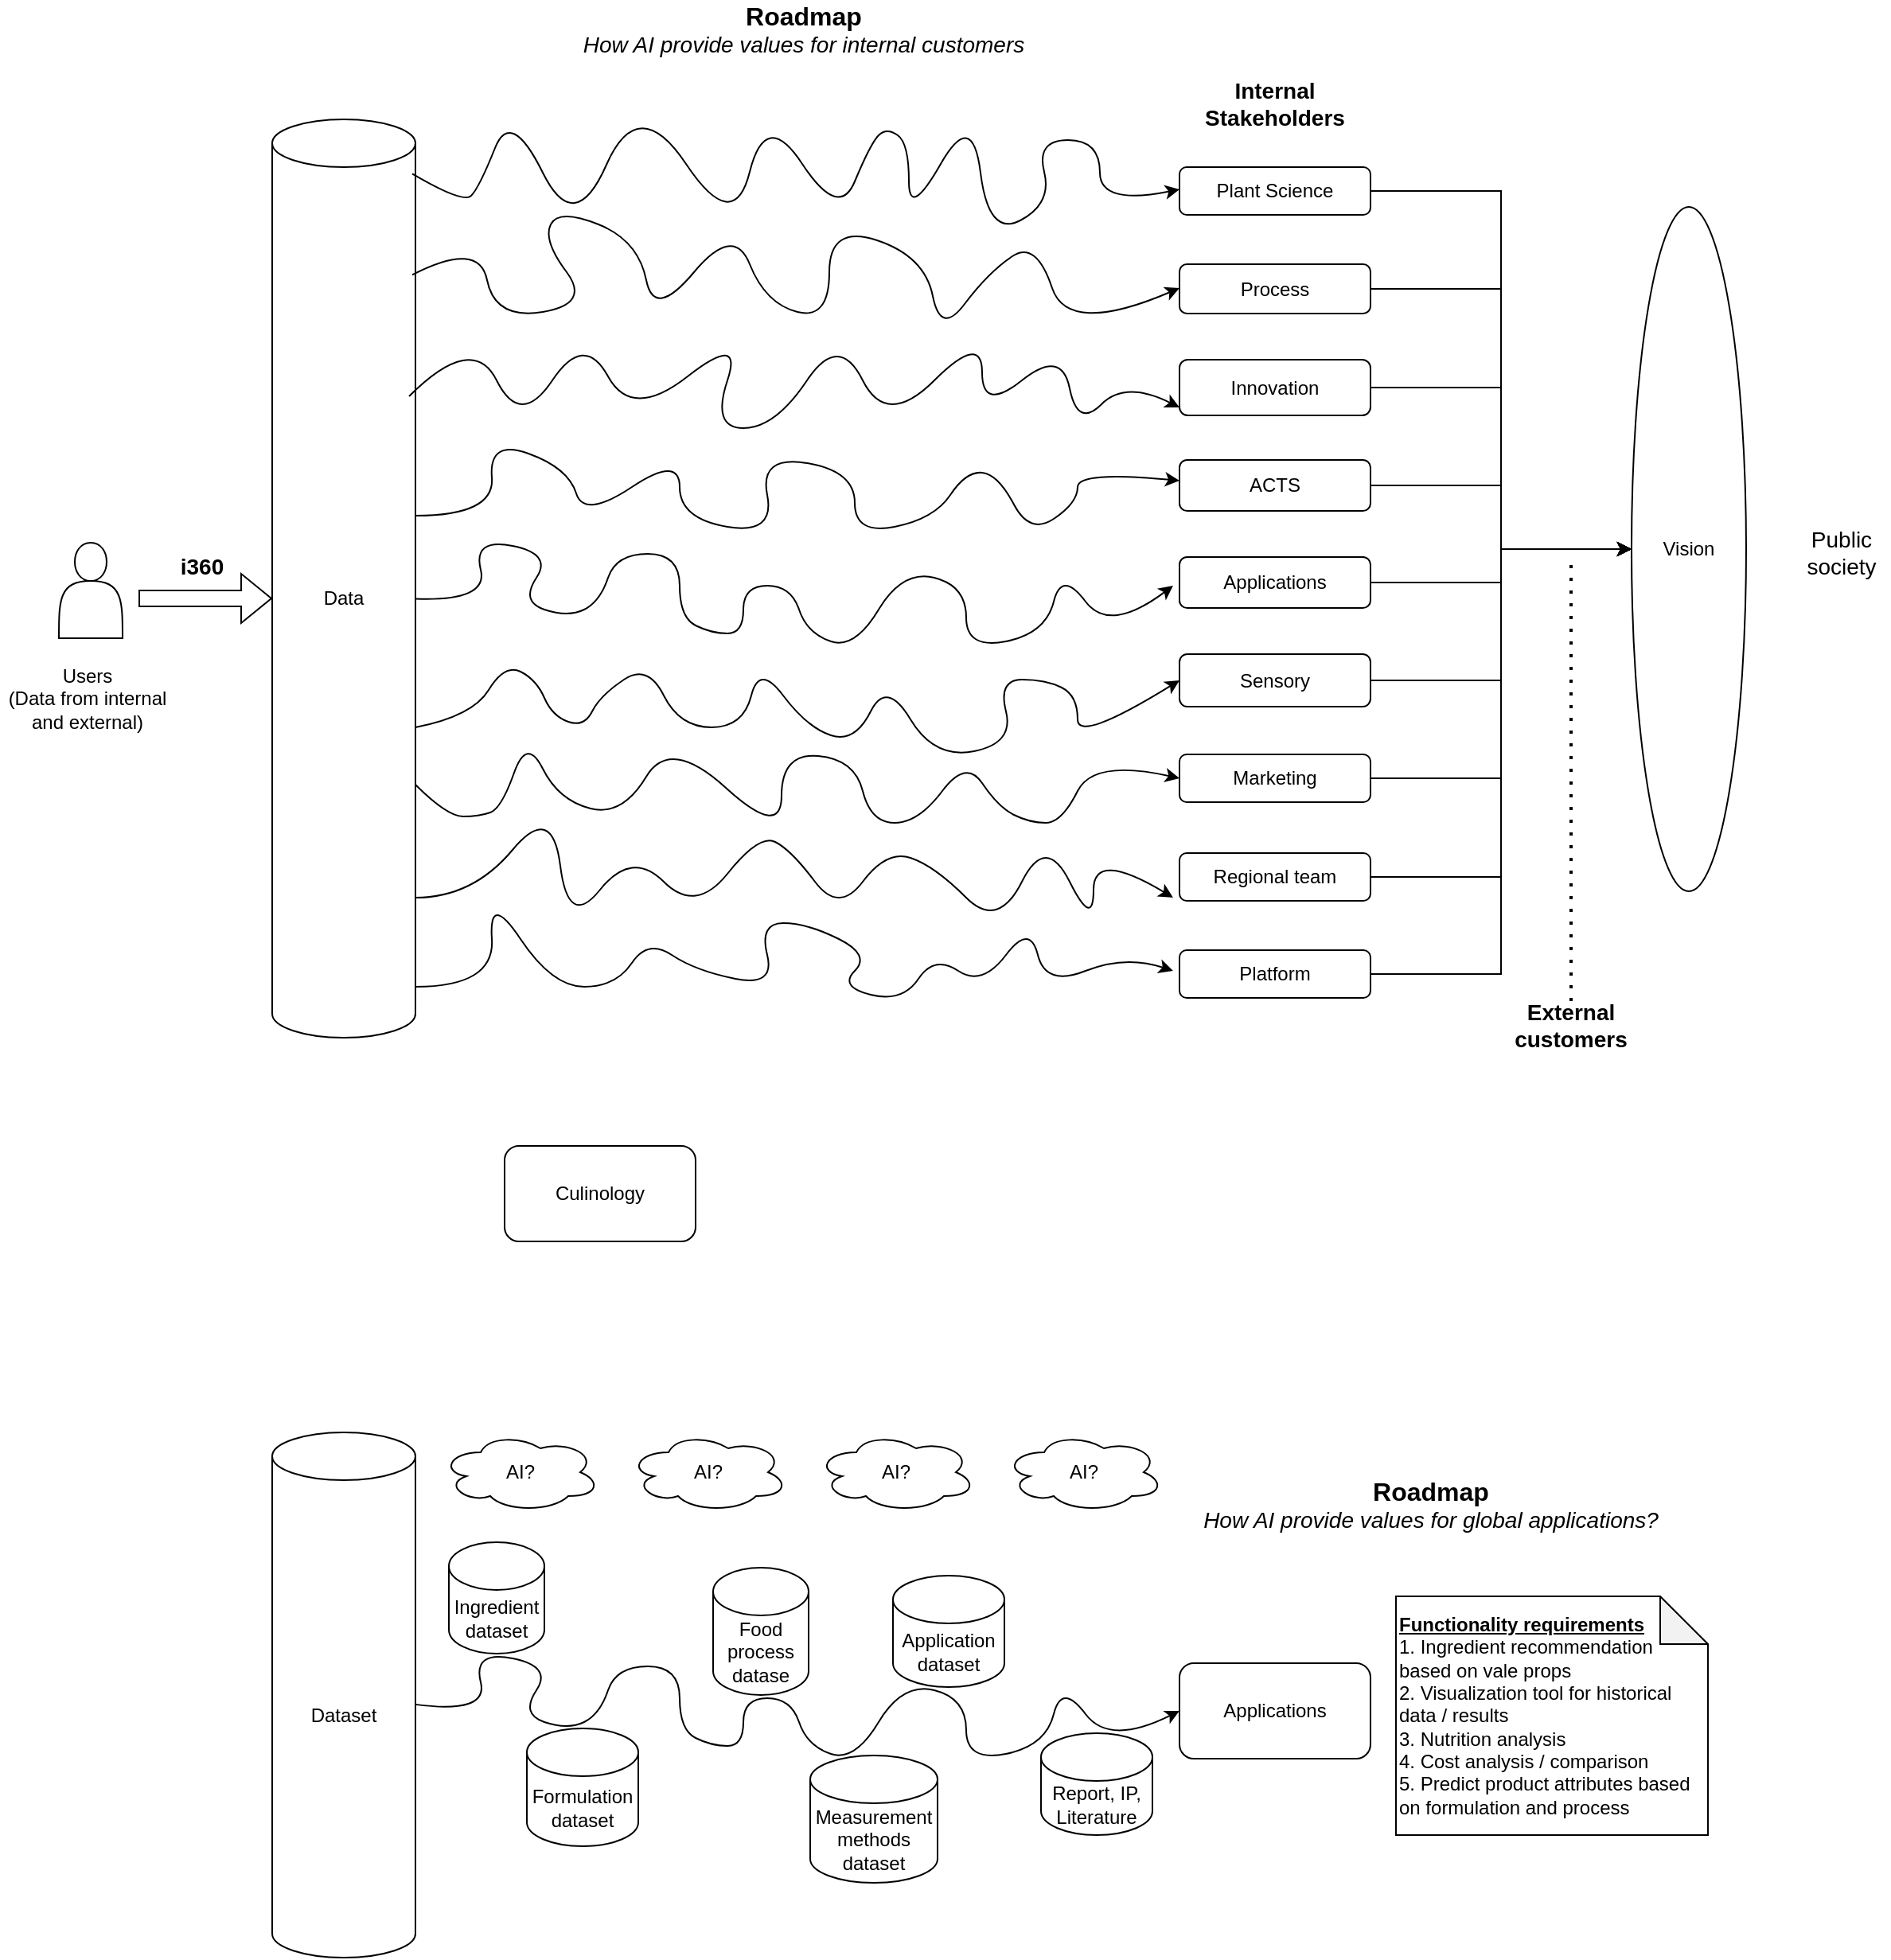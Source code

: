 <mxfile version="21.6.2" type="github">
  <diagram name="Page-1" id="y37hcGOAysiVECTbvipY">
    <mxGraphModel dx="1114" dy="584" grid="1" gridSize="10" guides="1" tooltips="1" connect="1" arrows="1" fold="1" page="1" pageScale="1" pageWidth="850" pageHeight="1100" math="0" shadow="0">
      <root>
        <mxCell id="0" />
        <mxCell id="1" parent="0" />
        <mxCell id="wSZy5F7mG4aMIDZkvXDz-1" value="Data" style="shape=cylinder3;whiteSpace=wrap;html=1;boundedLbl=1;backgroundOutline=1;size=15;" parent="1" vertex="1">
          <mxGeometry x="184" y="125" width="90" height="577" as="geometry" />
        </mxCell>
        <mxCell id="wSZy5F7mG4aMIDZkvXDz-2" value="" style="curved=1;endArrow=classic;html=1;rounded=0;exitX=0.978;exitY=0.085;exitDx=0;exitDy=0;exitPerimeter=0;" parent="1" edge="1">
          <mxGeometry width="50" height="50" relative="1" as="geometry">
            <mxPoint x="272.02" y="159.195" as="sourcePoint" />
            <mxPoint x="754" y="169" as="targetPoint" />
            <Array as="points">
              <mxPoint x="304" y="178" />
              <mxPoint x="314" y="168" />
              <mxPoint x="334" y="118" />
              <mxPoint x="374" y="199" />
              <mxPoint x="414" y="108" />
              <mxPoint x="474" y="198" />
              <mxPoint x="494" y="118" />
              <mxPoint x="540" y="188" />
              <mxPoint x="560" y="140" />
              <mxPoint x="570" y="130" />
              <mxPoint x="584" y="140" />
              <mxPoint x="584" y="188" />
              <mxPoint x="624" y="118" />
              <mxPoint x="634" y="199" />
              <mxPoint x="674" y="178" />
              <mxPoint x="664" y="138" />
              <mxPoint x="704" y="138" />
              <mxPoint x="704" y="179" />
            </Array>
          </mxGeometry>
        </mxCell>
        <mxCell id="ZBTB8CKhmBE57qCtS8AL-7" style="edgeStyle=orthogonalEdgeStyle;rounded=0;orthogonalLoop=1;jettySize=auto;html=1;entryX=0;entryY=0.5;entryDx=0;entryDy=0;" edge="1" parent="1" source="wSZy5F7mG4aMIDZkvXDz-3" target="wSZy5F7mG4aMIDZkvXDz-4">
          <mxGeometry relative="1" as="geometry" />
        </mxCell>
        <mxCell id="wSZy5F7mG4aMIDZkvXDz-3" value="Plant Science" style="rounded=1;whiteSpace=wrap;html=1;" parent="1" vertex="1">
          <mxGeometry x="754" y="155" width="120" height="30" as="geometry" />
        </mxCell>
        <mxCell id="wSZy5F7mG4aMIDZkvXDz-4" value="Vision" style="ellipse;whiteSpace=wrap;html=1;" parent="1" vertex="1">
          <mxGeometry x="1038" y="180" width="72" height="430" as="geometry" />
        </mxCell>
        <mxCell id="wSZy5F7mG4aMIDZkvXDz-6" value="" style="curved=1;endArrow=classic;html=1;rounded=0;exitX=0.978;exitY=0.253;exitDx=0;exitDy=0;exitPerimeter=0;" parent="1" edge="1">
          <mxGeometry width="50" height="50" relative="1" as="geometry">
            <mxPoint x="272.02" y="222.68" as="sourcePoint" />
            <mxPoint x="754" y="231" as="targetPoint" />
            <Array as="points">
              <mxPoint x="314" y="201" />
              <mxPoint x="324" y="251" />
              <mxPoint x="384" y="241" />
              <mxPoint x="354" y="201" />
              <mxPoint x="364" y="181" />
              <mxPoint x="414" y="201" />
              <mxPoint x="424" y="251" />
              <mxPoint x="474" y="191" />
              <mxPoint x="494" y="241" />
              <mxPoint x="534" y="251" />
              <mxPoint x="534" y="191" />
              <mxPoint x="594" y="211" />
              <mxPoint x="604" y="261" />
              <mxPoint x="634" y="221" />
              <mxPoint x="664" y="201" />
              <mxPoint x="684" y="261" />
            </Array>
          </mxGeometry>
        </mxCell>
        <mxCell id="ZBTB8CKhmBE57qCtS8AL-8" style="edgeStyle=orthogonalEdgeStyle;rounded=0;orthogonalLoop=1;jettySize=auto;html=1;entryX=0;entryY=0.5;entryDx=0;entryDy=0;" edge="1" parent="1" source="wSZy5F7mG4aMIDZkvXDz-7" target="wSZy5F7mG4aMIDZkvXDz-4">
          <mxGeometry relative="1" as="geometry" />
        </mxCell>
        <mxCell id="wSZy5F7mG4aMIDZkvXDz-7" value="Process" style="rounded=1;whiteSpace=wrap;html=1;" parent="1" vertex="1">
          <mxGeometry x="754" y="216" width="120" height="31" as="geometry" />
        </mxCell>
        <mxCell id="ZBTB8CKhmBE57qCtS8AL-12" style="edgeStyle=orthogonalEdgeStyle;rounded=0;orthogonalLoop=1;jettySize=auto;html=1;entryX=0;entryY=0.5;entryDx=0;entryDy=0;" edge="1" parent="1" source="wSZy5F7mG4aMIDZkvXDz-8" target="wSZy5F7mG4aMIDZkvXDz-4">
          <mxGeometry relative="1" as="geometry" />
        </mxCell>
        <mxCell id="wSZy5F7mG4aMIDZkvXDz-8" value="ACTS" style="rounded=1;whiteSpace=wrap;html=1;" parent="1" vertex="1">
          <mxGeometry x="754" y="339" width="120" height="32" as="geometry" />
        </mxCell>
        <mxCell id="ZBTB8CKhmBE57qCtS8AL-13" style="edgeStyle=orthogonalEdgeStyle;rounded=0;orthogonalLoop=1;jettySize=auto;html=1;entryX=0;entryY=0.5;entryDx=0;entryDy=0;" edge="1" parent="1" source="wSZy5F7mG4aMIDZkvXDz-9" target="wSZy5F7mG4aMIDZkvXDz-4">
          <mxGeometry relative="1" as="geometry" />
        </mxCell>
        <mxCell id="wSZy5F7mG4aMIDZkvXDz-9" value="Applications" style="rounded=1;whiteSpace=wrap;html=1;" parent="1" vertex="1">
          <mxGeometry x="754" y="400" width="120" height="32" as="geometry" />
        </mxCell>
        <mxCell id="ZBTB8CKhmBE57qCtS8AL-14" style="edgeStyle=orthogonalEdgeStyle;rounded=0;orthogonalLoop=1;jettySize=auto;html=1;entryX=0;entryY=0.5;entryDx=0;entryDy=0;" edge="1" parent="1" source="wSZy5F7mG4aMIDZkvXDz-10" target="wSZy5F7mG4aMIDZkvXDz-4">
          <mxGeometry relative="1" as="geometry" />
        </mxCell>
        <mxCell id="wSZy5F7mG4aMIDZkvXDz-10" value="Sensory" style="rounded=1;whiteSpace=wrap;html=1;" parent="1" vertex="1">
          <mxGeometry x="754" y="461" width="120" height="33" as="geometry" />
        </mxCell>
        <mxCell id="wSZy5F7mG4aMIDZkvXDz-12" value="Internal Stakeholders" style="text;html=1;strokeColor=none;fillColor=none;align=center;verticalAlign=middle;whiteSpace=wrap;rounded=0;fontSize=14;fontStyle=1" parent="1" vertex="1">
          <mxGeometry x="784" y="100" width="60" height="30" as="geometry" />
        </mxCell>
        <mxCell id="wSZy5F7mG4aMIDZkvXDz-13" value="i360" style="text;html=1;strokeColor=none;fillColor=none;align=center;verticalAlign=middle;whiteSpace=wrap;rounded=0;fontSize=14;fontStyle=1" parent="1" vertex="1">
          <mxGeometry x="110" y="391" width="60" height="30" as="geometry" />
        </mxCell>
        <mxCell id="wSZy5F7mG4aMIDZkvXDz-14" value="" style="shape=flexArrow;endArrow=classic;html=1;rounded=0;" parent="1" edge="1">
          <mxGeometry width="50" height="50" relative="1" as="geometry">
            <mxPoint x="100" y="426" as="sourcePoint" />
            <mxPoint x="184" y="426" as="targetPoint" />
          </mxGeometry>
        </mxCell>
        <mxCell id="wSZy5F7mG4aMIDZkvXDz-20" value="External customers" style="text;html=1;strokeColor=none;fillColor=none;align=center;verticalAlign=middle;whiteSpace=wrap;rounded=0;fontSize=14;fontStyle=1" parent="1" vertex="1">
          <mxGeometry x="970" y="679" width="60" height="30" as="geometry" />
        </mxCell>
        <mxCell id="ZBTB8CKhmBE57qCtS8AL-15" style="edgeStyle=orthogonalEdgeStyle;rounded=0;orthogonalLoop=1;jettySize=auto;html=1;entryX=0;entryY=0.5;entryDx=0;entryDy=0;" edge="1" parent="1" source="wSZy5F7mG4aMIDZkvXDz-21" target="wSZy5F7mG4aMIDZkvXDz-4">
          <mxGeometry relative="1" as="geometry" />
        </mxCell>
        <mxCell id="wSZy5F7mG4aMIDZkvXDz-21" value="Marketing" style="rounded=1;whiteSpace=wrap;html=1;" parent="1" vertex="1">
          <mxGeometry x="754" y="524" width="120" height="30" as="geometry" />
        </mxCell>
        <mxCell id="ZBTB8CKhmBE57qCtS8AL-11" style="edgeStyle=orthogonalEdgeStyle;rounded=0;orthogonalLoop=1;jettySize=auto;html=1;" edge="1" parent="1" source="wSZy5F7mG4aMIDZkvXDz-22" target="wSZy5F7mG4aMIDZkvXDz-4">
          <mxGeometry relative="1" as="geometry" />
        </mxCell>
        <mxCell id="wSZy5F7mG4aMIDZkvXDz-22" value="Innovation" style="rounded=1;whiteSpace=wrap;html=1;" parent="1" vertex="1">
          <mxGeometry x="754" y="276" width="120" height="35" as="geometry" />
        </mxCell>
        <mxCell id="wSZy5F7mG4aMIDZkvXDz-23" value="" style="curved=1;endArrow=classic;html=1;rounded=0;entryX=0;entryY=0.5;entryDx=0;entryDy=0;" parent="1" edge="1">
          <mxGeometry width="50" height="50" relative="1" as="geometry">
            <mxPoint x="270" y="299" as="sourcePoint" />
            <mxPoint x="754" y="306" as="targetPoint" />
            <Array as="points">
              <mxPoint x="310" y="259" />
              <mxPoint x="340" y="319" />
              <mxPoint x="380" y="259" />
              <mxPoint x="410" y="314" />
              <mxPoint x="480" y="259" />
              <mxPoint x="460" y="319" />
              <mxPoint x="500" y="319" />
              <mxPoint x="540" y="259" />
              <mxPoint x="570" y="319" />
              <mxPoint x="630" y="259" />
              <mxPoint x="630" y="309" />
              <mxPoint x="680" y="269" />
              <mxPoint x="690" y="319" />
              <mxPoint x="720" y="289" />
            </Array>
          </mxGeometry>
        </mxCell>
        <mxCell id="wSZy5F7mG4aMIDZkvXDz-24" value="&lt;font style=&quot;font-size: 16px;&quot;&gt;Roadmap&lt;/font&gt;&lt;br&gt;&lt;span style=&quot;font-weight: normal;&quot;&gt;&lt;i&gt;How AI provide values for internal customers&lt;/i&gt;&lt;/span&gt;" style="text;html=1;strokeColor=none;fillColor=none;align=center;verticalAlign=middle;whiteSpace=wrap;rounded=0;fontStyle=1;fontSize=14;" parent="1" vertex="1">
          <mxGeometry x="343" y="53" width="350" height="30" as="geometry" />
        </mxCell>
        <mxCell id="wSZy5F7mG4aMIDZkvXDz-25" value="" style="shape=actor;whiteSpace=wrap;html=1;" parent="1" vertex="1">
          <mxGeometry x="50" y="391" width="40" height="60" as="geometry" />
        </mxCell>
        <mxCell id="wSZy5F7mG4aMIDZkvXDz-26" value="Users&lt;br&gt;(Data from internal and external)" style="text;html=1;strokeColor=none;fillColor=none;align=center;verticalAlign=middle;whiteSpace=wrap;rounded=0;" parent="1" vertex="1">
          <mxGeometry x="13" y="474" width="110" height="30" as="geometry" />
        </mxCell>
        <mxCell id="wSZy5F7mG4aMIDZkvXDz-27" value="" style="curved=1;endArrow=classic;html=1;rounded=0;" parent="1" edge="1">
          <mxGeometry width="50" height="50" relative="1" as="geometry">
            <mxPoint x="274" y="426.231" as="sourcePoint" />
            <mxPoint x="750" y="418" as="targetPoint" />
            <Array as="points">
              <mxPoint x="320" y="428" />
              <mxPoint x="310" y="388" />
              <mxPoint x="360" y="398" />
              <mxPoint x="340" y="428" />
              <mxPoint x="370" y="438" />
              <mxPoint x="390" y="428" />
              <mxPoint x="400" y="398" />
              <mxPoint x="440" y="398" />
              <mxPoint x="440" y="438" />
              <mxPoint x="460" y="448" />
              <mxPoint x="480" y="448" />
              <mxPoint x="480" y="418" />
              <mxPoint x="510" y="418" />
              <mxPoint x="520" y="448" />
              <mxPoint x="550" y="458" />
              <mxPoint x="580" y="408" />
              <mxPoint x="620" y="418" />
              <mxPoint x="620" y="458" />
              <mxPoint x="670" y="448" />
              <mxPoint x="680" y="408" />
              <mxPoint x="710" y="448" />
            </Array>
          </mxGeometry>
        </mxCell>
        <mxCell id="wSZy5F7mG4aMIDZkvXDz-28" value="" style="curved=1;endArrow=classic;html=1;rounded=0;entryX=0;entryY=0.5;entryDx=0;entryDy=0;" parent="1" target="wSZy5F7mG4aMIDZkvXDz-10" edge="1">
          <mxGeometry width="50" height="50" relative="1" as="geometry">
            <mxPoint x="274" y="507" as="sourcePoint" />
            <mxPoint x="750" y="484" as="targetPoint" />
            <Array as="points">
              <mxPoint x="310" y="500" />
              <mxPoint x="330" y="467" />
              <mxPoint x="350" y="477" />
              <mxPoint x="360" y="500" />
              <mxPoint x="380" y="507" />
              <mxPoint x="390" y="487" />
              <mxPoint x="420" y="467" />
              <mxPoint x="440" y="507" />
              <mxPoint x="480" y="507" />
              <mxPoint x="490" y="467" />
              <mxPoint x="520" y="507" />
              <mxPoint x="550" y="517" />
              <mxPoint x="570" y="477" />
              <mxPoint x="600" y="527" />
              <mxPoint x="650" y="517" />
              <mxPoint x="640" y="477" />
              <mxPoint x="670" y="477" />
              <mxPoint x="690" y="487" />
              <mxPoint x="690" y="517" />
            </Array>
          </mxGeometry>
        </mxCell>
        <mxCell id="wSZy5F7mG4aMIDZkvXDz-30" value="" style="curved=1;endArrow=classic;html=1;rounded=0;entryX=0;entryY=0.5;entryDx=0;entryDy=0;" parent="1" target="wSZy5F7mG4aMIDZkvXDz-21" edge="1">
          <mxGeometry width="50" height="50" relative="1" as="geometry">
            <mxPoint x="274" y="543" as="sourcePoint" />
            <mxPoint x="754" y="552" as="targetPoint" />
            <Array as="points">
              <mxPoint x="294" y="563" />
              <mxPoint x="314" y="563" />
              <mxPoint x="328" y="558" />
              <mxPoint x="344" y="513" />
              <mxPoint x="364" y="553" />
              <mxPoint x="404" y="563" />
              <mxPoint x="434" y="513" />
              <mxPoint x="504" y="577" />
              <mxPoint x="504" y="523" />
              <mxPoint x="550" y="527" />
              <mxPoint x="560" y="567" />
              <mxPoint x="590" y="567" />
              <mxPoint x="620" y="527" />
              <mxPoint x="640" y="557" />
              <mxPoint x="660" y="567" />
              <mxPoint x="680" y="567" />
              <mxPoint x="700" y="527" />
            </Array>
          </mxGeometry>
        </mxCell>
        <mxCell id="wSZy5F7mG4aMIDZkvXDz-31" value="" style="curved=1;endArrow=classic;html=1;rounded=0;" parent="1" edge="1">
          <mxGeometry width="50" height="50" relative="1" as="geometry">
            <mxPoint x="274" y="614" as="sourcePoint" />
            <mxPoint x="750" y="614" as="targetPoint" />
            <Array as="points">
              <mxPoint x="310" y="614" />
              <mxPoint x="360" y="554" />
              <mxPoint x="370" y="634" />
              <mxPoint x="410" y="584" />
              <mxPoint x="450" y="624" />
              <mxPoint x="490" y="574" />
              <mxPoint x="510" y="584" />
              <mxPoint x="540" y="624" />
              <mxPoint x="570" y="584" />
              <mxPoint x="600" y="594" />
              <mxPoint x="640" y="634" />
              <mxPoint x="670" y="574" />
              <mxPoint x="700" y="634" />
              <mxPoint x="700" y="584" />
            </Array>
          </mxGeometry>
        </mxCell>
        <mxCell id="ZBTB8CKhmBE57qCtS8AL-21" style="edgeStyle=orthogonalEdgeStyle;rounded=0;orthogonalLoop=1;jettySize=auto;html=1;entryX=0;entryY=0.5;entryDx=0;entryDy=0;" edge="1" parent="1" source="wSZy5F7mG4aMIDZkvXDz-32" target="wSZy5F7mG4aMIDZkvXDz-4">
          <mxGeometry relative="1" as="geometry" />
        </mxCell>
        <mxCell id="wSZy5F7mG4aMIDZkvXDz-32" value="Platform" style="rounded=1;whiteSpace=wrap;html=1;" parent="1" vertex="1">
          <mxGeometry x="754" y="647" width="120" height="30" as="geometry" />
        </mxCell>
        <mxCell id="ZBTB8CKhmBE57qCtS8AL-1" value="Dataset" style="shape=cylinder3;whiteSpace=wrap;html=1;boundedLbl=1;backgroundOutline=1;size=15;" vertex="1" parent="1">
          <mxGeometry x="184" y="950" width="90" height="330" as="geometry" />
        </mxCell>
        <mxCell id="ZBTB8CKhmBE57qCtS8AL-2" value="Applications" style="rounded=1;whiteSpace=wrap;html=1;" vertex="1" parent="1">
          <mxGeometry x="754" y="1095" width="120" height="60" as="geometry" />
        </mxCell>
        <mxCell id="ZBTB8CKhmBE57qCtS8AL-3" value="" style="curved=1;endArrow=classic;html=1;rounded=0;entryX=0;entryY=0.5;entryDx=0;entryDy=0;" edge="1" parent="1" source="ZBTB8CKhmBE57qCtS8AL-1" target="ZBTB8CKhmBE57qCtS8AL-2">
          <mxGeometry width="50" height="50" relative="1" as="geometry">
            <mxPoint x="274" y="1112" as="sourcePoint" />
            <mxPoint x="324" y="1062" as="targetPoint" />
            <Array as="points">
              <mxPoint x="320" y="1127" />
              <mxPoint x="310" y="1087" />
              <mxPoint x="360" y="1097" />
              <mxPoint x="340" y="1127" />
              <mxPoint x="370" y="1137" />
              <mxPoint x="390" y="1127" />
              <mxPoint x="400" y="1097" />
              <mxPoint x="440" y="1097" />
              <mxPoint x="440" y="1137" />
              <mxPoint x="460" y="1147" />
              <mxPoint x="480" y="1147" />
              <mxPoint x="480" y="1117" />
              <mxPoint x="510" y="1117" />
              <mxPoint x="520" y="1147" />
              <mxPoint x="550" y="1157" />
              <mxPoint x="580" y="1107" />
              <mxPoint x="620" y="1117" />
              <mxPoint x="620" y="1157" />
              <mxPoint x="670" y="1147" />
              <mxPoint x="680" y="1107" />
              <mxPoint x="710" y="1147" />
            </Array>
          </mxGeometry>
        </mxCell>
        <mxCell id="ZBTB8CKhmBE57qCtS8AL-16" style="edgeStyle=orthogonalEdgeStyle;rounded=0;orthogonalLoop=1;jettySize=auto;html=1;entryX=0;entryY=0.5;entryDx=0;entryDy=0;" edge="1" parent="1" source="ZBTB8CKhmBE57qCtS8AL-4" target="wSZy5F7mG4aMIDZkvXDz-4">
          <mxGeometry relative="1" as="geometry" />
        </mxCell>
        <mxCell id="ZBTB8CKhmBE57qCtS8AL-4" value="Regional team" style="rounded=1;whiteSpace=wrap;html=1;" vertex="1" parent="1">
          <mxGeometry x="754" y="586" width="120" height="30" as="geometry" />
        </mxCell>
        <mxCell id="ZBTB8CKhmBE57qCtS8AL-5" value="Culinology" style="rounded=1;whiteSpace=wrap;html=1;" vertex="1" parent="1">
          <mxGeometry x="330" y="770" width="120" height="60" as="geometry" />
        </mxCell>
        <mxCell id="ZBTB8CKhmBE57qCtS8AL-6" value="" style="curved=1;endArrow=classic;html=1;rounded=0;entryX=0;entryY=0.5;entryDx=0;entryDy=0;" edge="1" parent="1">
          <mxGeometry width="50" height="50" relative="1" as="geometry">
            <mxPoint x="274" y="374" as="sourcePoint" />
            <mxPoint x="754" y="352" as="targetPoint" />
            <Array as="points">
              <mxPoint x="324" y="374" />
              <mxPoint x="320" y="326" />
              <mxPoint x="370" y="344" />
              <mxPoint x="380" y="376" />
              <mxPoint x="440" y="336" />
              <mxPoint x="440" y="376" />
              <mxPoint x="500" y="386" />
              <mxPoint x="490" y="336" />
              <mxPoint x="550" y="346" />
              <mxPoint x="550" y="386" />
              <mxPoint x="600" y="376" />
              <mxPoint x="620" y="346" />
              <mxPoint x="640" y="348" />
              <mxPoint x="660" y="386" />
              <mxPoint x="690" y="366" />
              <mxPoint x="690" y="346" />
            </Array>
          </mxGeometry>
        </mxCell>
        <mxCell id="ZBTB8CKhmBE57qCtS8AL-17" value="Public society" style="text;html=1;strokeColor=none;fillColor=none;align=center;verticalAlign=middle;whiteSpace=wrap;rounded=0;fontSize=14;" vertex="1" parent="1">
          <mxGeometry x="1140" y="381.5" width="60" height="30" as="geometry" />
        </mxCell>
        <mxCell id="ZBTB8CKhmBE57qCtS8AL-19" value="" style="endArrow=none;dashed=1;html=1;dashPattern=1 3;strokeWidth=2;rounded=0;exitX=0.5;exitY=0;exitDx=0;exitDy=0;" edge="1" parent="1" source="wSZy5F7mG4aMIDZkvXDz-20">
          <mxGeometry width="50" height="50" relative="1" as="geometry">
            <mxPoint x="1000" y="620" as="sourcePoint" />
            <mxPoint x="1000" y="399" as="targetPoint" />
          </mxGeometry>
        </mxCell>
        <mxCell id="ZBTB8CKhmBE57qCtS8AL-20" value="" style="curved=1;endArrow=classic;html=1;rounded=0;" edge="1" parent="1">
          <mxGeometry width="50" height="50" relative="1" as="geometry">
            <mxPoint x="274" y="670" as="sourcePoint" />
            <mxPoint x="750" y="660" as="targetPoint" />
            <Array as="points">
              <mxPoint x="324" y="670" />
              <mxPoint x="320" y="610" />
              <mxPoint x="360" y="670" />
              <mxPoint x="400" y="670" />
              <mxPoint x="420" y="640" />
              <mxPoint x="450" y="660" />
              <mxPoint x="500" y="670" />
              <mxPoint x="490" y="630" />
              <mxPoint x="520" y="630" />
              <mxPoint x="560" y="650" />
              <mxPoint x="540" y="670" />
              <mxPoint x="580" y="680" />
              <mxPoint x="600" y="650" />
              <mxPoint x="630" y="670" />
              <mxPoint x="660" y="630" />
              <mxPoint x="670" y="670" />
              <mxPoint x="720" y="650" />
            </Array>
          </mxGeometry>
        </mxCell>
        <mxCell id="ZBTB8CKhmBE57qCtS8AL-22" value="Ingredient dataset" style="shape=cylinder3;whiteSpace=wrap;html=1;boundedLbl=1;backgroundOutline=1;size=15;" vertex="1" parent="1">
          <mxGeometry x="295" y="1019" width="60" height="70" as="geometry" />
        </mxCell>
        <mxCell id="ZBTB8CKhmBE57qCtS8AL-23" value="Formulation dataset" style="shape=cylinder3;whiteSpace=wrap;html=1;boundedLbl=1;backgroundOutline=1;size=15;" vertex="1" parent="1">
          <mxGeometry x="344" y="1136" width="70" height="74" as="geometry" />
        </mxCell>
        <mxCell id="ZBTB8CKhmBE57qCtS8AL-24" value="Food process datase" style="shape=cylinder3;whiteSpace=wrap;html=1;boundedLbl=1;backgroundOutline=1;size=15;" vertex="1" parent="1">
          <mxGeometry x="461" y="1035" width="60" height="80" as="geometry" />
        </mxCell>
        <mxCell id="ZBTB8CKhmBE57qCtS8AL-25" value="Measurement methods dataset" style="shape=cylinder3;whiteSpace=wrap;html=1;boundedLbl=1;backgroundOutline=1;size=15;" vertex="1" parent="1">
          <mxGeometry x="522" y="1153" width="80" height="80" as="geometry" />
        </mxCell>
        <mxCell id="ZBTB8CKhmBE57qCtS8AL-26" value="Application dataset" style="shape=cylinder3;whiteSpace=wrap;html=1;boundedLbl=1;backgroundOutline=1;size=15;" vertex="1" parent="1">
          <mxGeometry x="574" y="1040" width="70" height="70" as="geometry" />
        </mxCell>
        <mxCell id="ZBTB8CKhmBE57qCtS8AL-27" value="Report, IP, Literature" style="shape=cylinder3;whiteSpace=wrap;html=1;boundedLbl=1;backgroundOutline=1;size=15;" vertex="1" parent="1">
          <mxGeometry x="667" y="1139" width="70" height="64" as="geometry" />
        </mxCell>
        <mxCell id="ZBTB8CKhmBE57qCtS8AL-28" value="&lt;font style=&quot;font-size: 16px;&quot;&gt;Roadmap&lt;/font&gt;&lt;br&gt;&lt;span style=&quot;font-weight: normal;&quot;&gt;&lt;i&gt;How AI provide values for global applications?&lt;/i&gt;&lt;/span&gt;" style="text;html=1;strokeColor=none;fillColor=none;align=center;verticalAlign=middle;whiteSpace=wrap;rounded=0;fontStyle=1;fontSize=14;" vertex="1" parent="1">
          <mxGeometry x="737" y="980" width="350" height="30" as="geometry" />
        </mxCell>
        <mxCell id="ZBTB8CKhmBE57qCtS8AL-29" value="AI?" style="ellipse;shape=cloud;whiteSpace=wrap;html=1;" vertex="1" parent="1">
          <mxGeometry x="290" y="950" width="100" height="50" as="geometry" />
        </mxCell>
        <mxCell id="ZBTB8CKhmBE57qCtS8AL-30" value="&lt;b&gt;&lt;u&gt;Functionality requirements&lt;/u&gt;&lt;/b&gt;&lt;br&gt;1. Ingredient recommendation based on vale props&lt;br&gt;2. Visualization tool for historical data / results&lt;br&gt;3. Nutrition analysis&lt;br&gt;4. Cost analysis / comparison&lt;br&gt;5. Predict product attributes based on formulation and process" style="shape=note;whiteSpace=wrap;html=1;backgroundOutline=1;darkOpacity=0.05;align=left;" vertex="1" parent="1">
          <mxGeometry x="890" y="1053" width="196" height="150" as="geometry" />
        </mxCell>
        <mxCell id="ZBTB8CKhmBE57qCtS8AL-31" value="AI?" style="ellipse;shape=cloud;whiteSpace=wrap;html=1;" vertex="1" parent="1">
          <mxGeometry x="408" y="950" width="100" height="50" as="geometry" />
        </mxCell>
        <mxCell id="ZBTB8CKhmBE57qCtS8AL-32" value="AI?" style="ellipse;shape=cloud;whiteSpace=wrap;html=1;" vertex="1" parent="1">
          <mxGeometry x="526" y="950" width="100" height="50" as="geometry" />
        </mxCell>
        <mxCell id="ZBTB8CKhmBE57qCtS8AL-33" value="AI?" style="ellipse;shape=cloud;whiteSpace=wrap;html=1;" vertex="1" parent="1">
          <mxGeometry x="644" y="950" width="100" height="50" as="geometry" />
        </mxCell>
      </root>
    </mxGraphModel>
  </diagram>
</mxfile>
